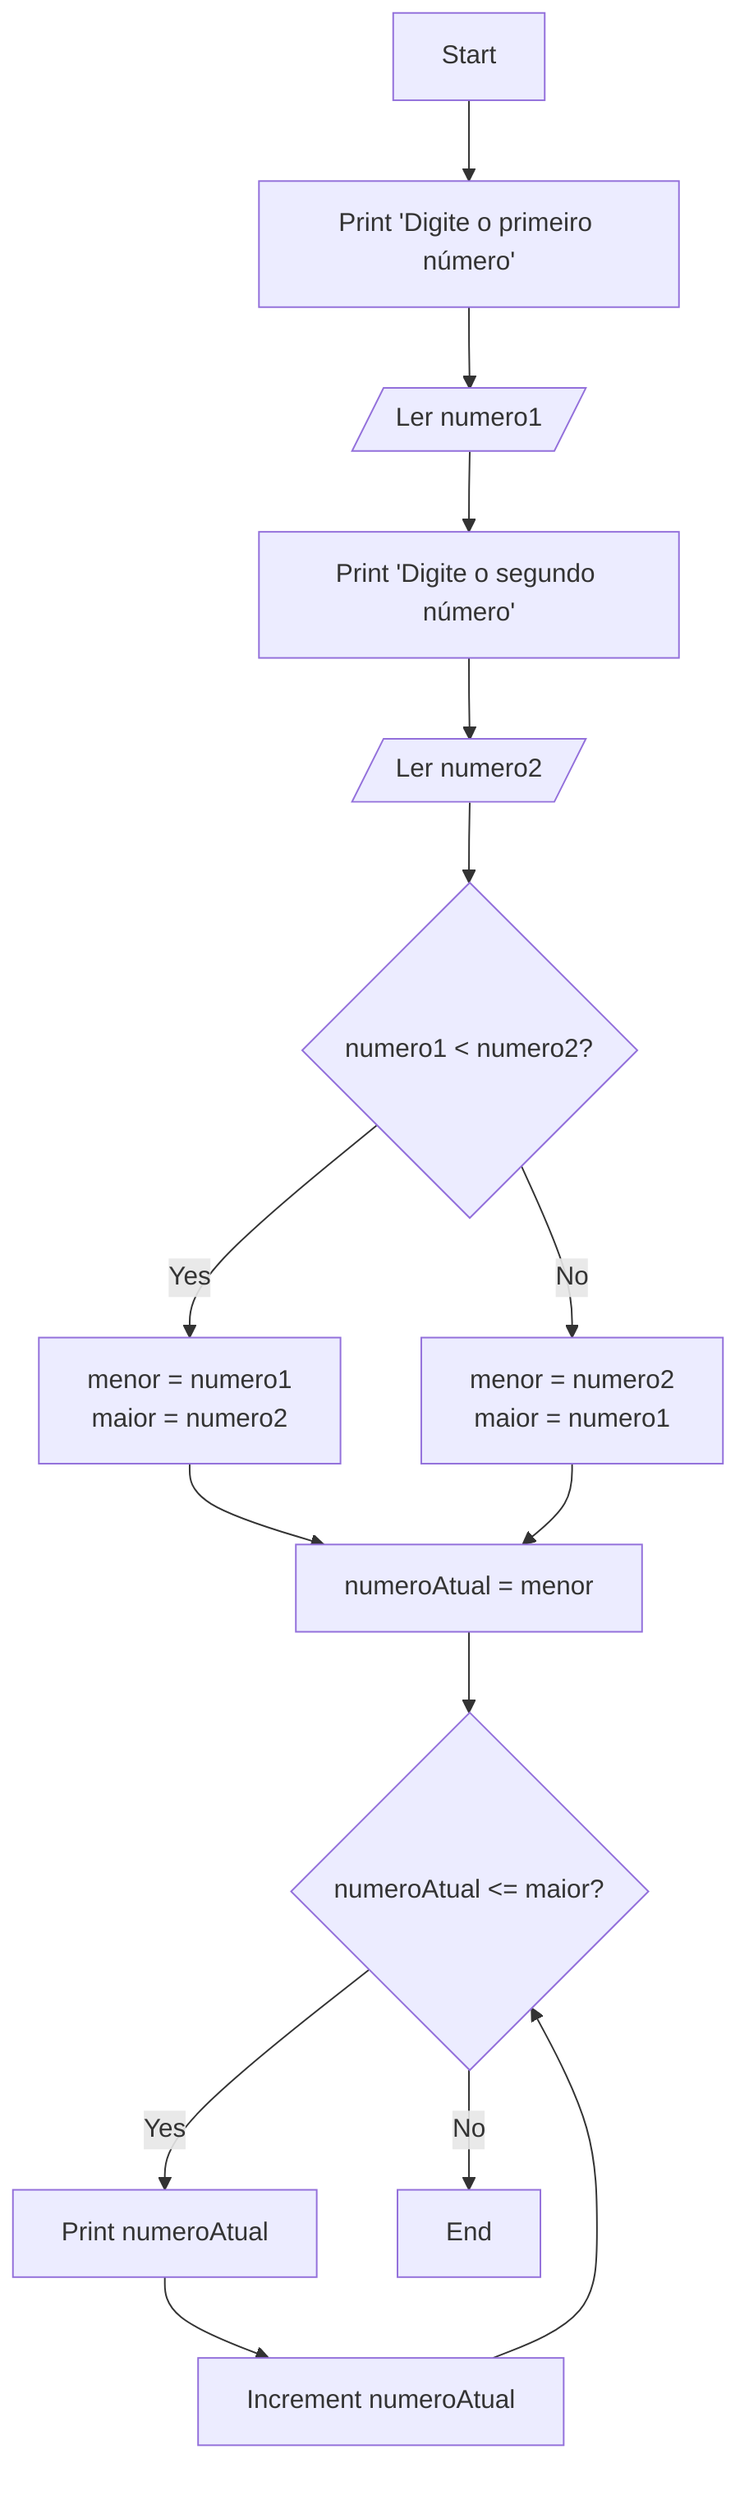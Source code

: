 ---
config:
  layout: dagre
---
%% flowchart TD
%%     A["Início"] --> B["counter = 1"]
%%     B --> C{"counter &lt;= 10?"}
%%     C -- Não --> D["Fim"]
%%     C -- Sim --> E["Imprime contador"]
%%     E --> F["counter + 1"]
%%     F --> C

flowchart TD
    A[Start] --> B[Print 'Digite o primeiro número']
    B --> C[/Ler numero1/]
    C --> D[Print 'Digite o segundo número'] 
    D --> E[/Ler numero2/]
    E --> F{numero1 < numero2?}
    F -->|Yes| G[menor = numero1
    maior = numero2]
    F -->|No| H[menor = numero2
    maior = numero1]
    G --> I[numeroAtual = menor]
    H --> I
    I --> J{numeroAtual <= maior?}
    J -->|Yes| K[Print numeroAtual]
    K --> L[Increment numeroAtual]
    L --> J
    J -->|No| M[End]